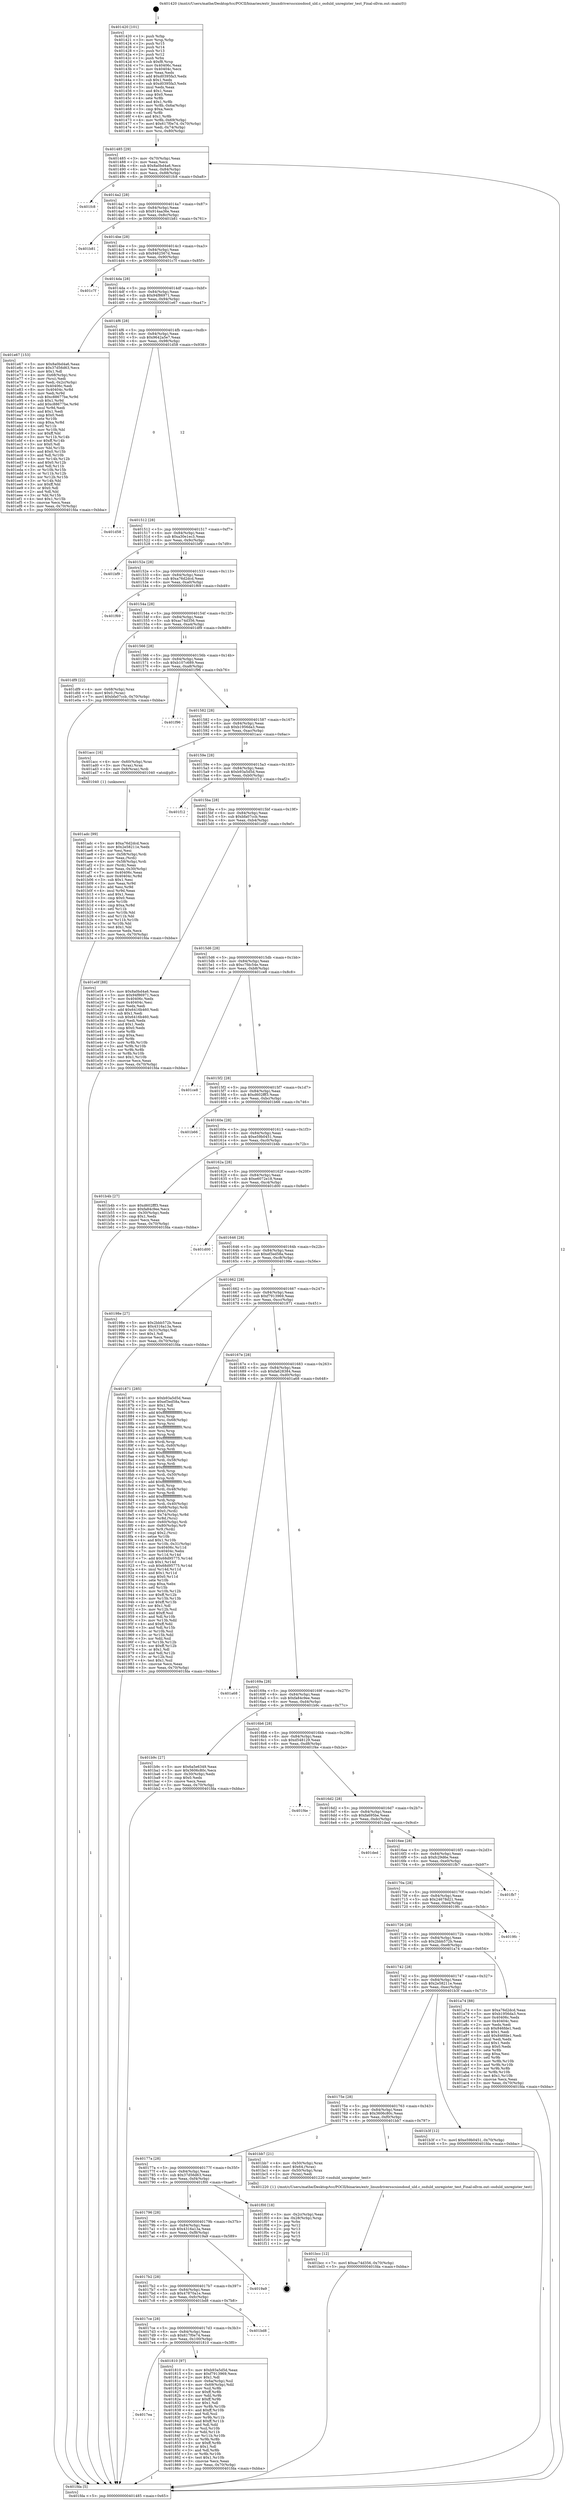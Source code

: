 digraph "0x401420" {
  label = "0x401420 (/mnt/c/Users/mathe/Desktop/tcc/POCII/binaries/extr_linuxdriversscsiosdosd_uld.c_osduld_unregister_test_Final-ollvm.out::main(0))"
  labelloc = "t"
  node[shape=record]

  Entry [label="",width=0.3,height=0.3,shape=circle,fillcolor=black,style=filled]
  "0x401485" [label="{
     0x401485 [29]\l
     | [instrs]\l
     &nbsp;&nbsp;0x401485 \<+3\>: mov -0x70(%rbp),%eax\l
     &nbsp;&nbsp;0x401488 \<+2\>: mov %eax,%ecx\l
     &nbsp;&nbsp;0x40148a \<+6\>: sub $0x8a0bd4a6,%ecx\l
     &nbsp;&nbsp;0x401490 \<+6\>: mov %eax,-0x84(%rbp)\l
     &nbsp;&nbsp;0x401496 \<+6\>: mov %ecx,-0x88(%rbp)\l
     &nbsp;&nbsp;0x40149c \<+6\>: je 0000000000401fc8 \<main+0xba8\>\l
  }"]
  "0x401fc8" [label="{
     0x401fc8\l
  }", style=dashed]
  "0x4014a2" [label="{
     0x4014a2 [28]\l
     | [instrs]\l
     &nbsp;&nbsp;0x4014a2 \<+5\>: jmp 00000000004014a7 \<main+0x87\>\l
     &nbsp;&nbsp;0x4014a7 \<+6\>: mov -0x84(%rbp),%eax\l
     &nbsp;&nbsp;0x4014ad \<+5\>: sub $0x914aa36e,%eax\l
     &nbsp;&nbsp;0x4014b2 \<+6\>: mov %eax,-0x8c(%rbp)\l
     &nbsp;&nbsp;0x4014b8 \<+6\>: je 0000000000401b81 \<main+0x761\>\l
  }"]
  Exit [label="",width=0.3,height=0.3,shape=circle,fillcolor=black,style=filled,peripheries=2]
  "0x401b81" [label="{
     0x401b81\l
  }", style=dashed]
  "0x4014be" [label="{
     0x4014be [28]\l
     | [instrs]\l
     &nbsp;&nbsp;0x4014be \<+5\>: jmp 00000000004014c3 \<main+0xa3\>\l
     &nbsp;&nbsp;0x4014c3 \<+6\>: mov -0x84(%rbp),%eax\l
     &nbsp;&nbsp;0x4014c9 \<+5\>: sub $0x9462567d,%eax\l
     &nbsp;&nbsp;0x4014ce \<+6\>: mov %eax,-0x90(%rbp)\l
     &nbsp;&nbsp;0x4014d4 \<+6\>: je 0000000000401c7f \<main+0x85f\>\l
  }"]
  "0x401bcc" [label="{
     0x401bcc [12]\l
     | [instrs]\l
     &nbsp;&nbsp;0x401bcc \<+7\>: movl $0xac74d356,-0x70(%rbp)\l
     &nbsp;&nbsp;0x401bd3 \<+5\>: jmp 0000000000401fda \<main+0xbba\>\l
  }"]
  "0x401c7f" [label="{
     0x401c7f\l
  }", style=dashed]
  "0x4014da" [label="{
     0x4014da [28]\l
     | [instrs]\l
     &nbsp;&nbsp;0x4014da \<+5\>: jmp 00000000004014df \<main+0xbf\>\l
     &nbsp;&nbsp;0x4014df \<+6\>: mov -0x84(%rbp),%eax\l
     &nbsp;&nbsp;0x4014e5 \<+5\>: sub $0x94f86971,%eax\l
     &nbsp;&nbsp;0x4014ea \<+6\>: mov %eax,-0x94(%rbp)\l
     &nbsp;&nbsp;0x4014f0 \<+6\>: je 0000000000401e67 \<main+0xa47\>\l
  }"]
  "0x401adc" [label="{
     0x401adc [99]\l
     | [instrs]\l
     &nbsp;&nbsp;0x401adc \<+5\>: mov $0xa76d2dcd,%ecx\l
     &nbsp;&nbsp;0x401ae1 \<+5\>: mov $0x2e58211e,%edx\l
     &nbsp;&nbsp;0x401ae6 \<+2\>: xor %esi,%esi\l
     &nbsp;&nbsp;0x401ae8 \<+4\>: mov -0x58(%rbp),%rdi\l
     &nbsp;&nbsp;0x401aec \<+2\>: mov %eax,(%rdi)\l
     &nbsp;&nbsp;0x401aee \<+4\>: mov -0x58(%rbp),%rdi\l
     &nbsp;&nbsp;0x401af2 \<+2\>: mov (%rdi),%eax\l
     &nbsp;&nbsp;0x401af4 \<+3\>: mov %eax,-0x30(%rbp)\l
     &nbsp;&nbsp;0x401af7 \<+7\>: mov 0x40406c,%eax\l
     &nbsp;&nbsp;0x401afe \<+8\>: mov 0x40404c,%r8d\l
     &nbsp;&nbsp;0x401b06 \<+3\>: sub $0x1,%esi\l
     &nbsp;&nbsp;0x401b09 \<+3\>: mov %eax,%r9d\l
     &nbsp;&nbsp;0x401b0c \<+3\>: add %esi,%r9d\l
     &nbsp;&nbsp;0x401b0f \<+4\>: imul %r9d,%eax\l
     &nbsp;&nbsp;0x401b13 \<+3\>: and $0x1,%eax\l
     &nbsp;&nbsp;0x401b16 \<+3\>: cmp $0x0,%eax\l
     &nbsp;&nbsp;0x401b19 \<+4\>: sete %r10b\l
     &nbsp;&nbsp;0x401b1d \<+4\>: cmp $0xa,%r8d\l
     &nbsp;&nbsp;0x401b21 \<+4\>: setl %r11b\l
     &nbsp;&nbsp;0x401b25 \<+3\>: mov %r10b,%bl\l
     &nbsp;&nbsp;0x401b28 \<+3\>: and %r11b,%bl\l
     &nbsp;&nbsp;0x401b2b \<+3\>: xor %r11b,%r10b\l
     &nbsp;&nbsp;0x401b2e \<+3\>: or %r10b,%bl\l
     &nbsp;&nbsp;0x401b31 \<+3\>: test $0x1,%bl\l
     &nbsp;&nbsp;0x401b34 \<+3\>: cmovne %edx,%ecx\l
     &nbsp;&nbsp;0x401b37 \<+3\>: mov %ecx,-0x70(%rbp)\l
     &nbsp;&nbsp;0x401b3a \<+5\>: jmp 0000000000401fda \<main+0xbba\>\l
  }"]
  "0x401e67" [label="{
     0x401e67 [153]\l
     | [instrs]\l
     &nbsp;&nbsp;0x401e67 \<+5\>: mov $0x8a0bd4a6,%eax\l
     &nbsp;&nbsp;0x401e6c \<+5\>: mov $0x37d56d63,%ecx\l
     &nbsp;&nbsp;0x401e71 \<+2\>: mov $0x1,%dl\l
     &nbsp;&nbsp;0x401e73 \<+4\>: mov -0x68(%rbp),%rsi\l
     &nbsp;&nbsp;0x401e77 \<+2\>: mov (%rsi),%edi\l
     &nbsp;&nbsp;0x401e79 \<+3\>: mov %edi,-0x2c(%rbp)\l
     &nbsp;&nbsp;0x401e7c \<+7\>: mov 0x40406c,%edi\l
     &nbsp;&nbsp;0x401e83 \<+8\>: mov 0x40404c,%r8d\l
     &nbsp;&nbsp;0x401e8b \<+3\>: mov %edi,%r9d\l
     &nbsp;&nbsp;0x401e8e \<+7\>: sub $0xc88677be,%r9d\l
     &nbsp;&nbsp;0x401e95 \<+4\>: sub $0x1,%r9d\l
     &nbsp;&nbsp;0x401e99 \<+7\>: add $0xc88677be,%r9d\l
     &nbsp;&nbsp;0x401ea0 \<+4\>: imul %r9d,%edi\l
     &nbsp;&nbsp;0x401ea4 \<+3\>: and $0x1,%edi\l
     &nbsp;&nbsp;0x401ea7 \<+3\>: cmp $0x0,%edi\l
     &nbsp;&nbsp;0x401eaa \<+4\>: sete %r10b\l
     &nbsp;&nbsp;0x401eae \<+4\>: cmp $0xa,%r8d\l
     &nbsp;&nbsp;0x401eb2 \<+4\>: setl %r11b\l
     &nbsp;&nbsp;0x401eb6 \<+3\>: mov %r10b,%bl\l
     &nbsp;&nbsp;0x401eb9 \<+3\>: xor $0xff,%bl\l
     &nbsp;&nbsp;0x401ebc \<+3\>: mov %r11b,%r14b\l
     &nbsp;&nbsp;0x401ebf \<+4\>: xor $0xff,%r14b\l
     &nbsp;&nbsp;0x401ec3 \<+3\>: xor $0x0,%dl\l
     &nbsp;&nbsp;0x401ec6 \<+3\>: mov %bl,%r15b\l
     &nbsp;&nbsp;0x401ec9 \<+4\>: and $0x0,%r15b\l
     &nbsp;&nbsp;0x401ecd \<+3\>: and %dl,%r10b\l
     &nbsp;&nbsp;0x401ed0 \<+3\>: mov %r14b,%r12b\l
     &nbsp;&nbsp;0x401ed3 \<+4\>: and $0x0,%r12b\l
     &nbsp;&nbsp;0x401ed7 \<+3\>: and %dl,%r11b\l
     &nbsp;&nbsp;0x401eda \<+3\>: or %r10b,%r15b\l
     &nbsp;&nbsp;0x401edd \<+3\>: or %r11b,%r12b\l
     &nbsp;&nbsp;0x401ee0 \<+3\>: xor %r12b,%r15b\l
     &nbsp;&nbsp;0x401ee3 \<+3\>: or %r14b,%bl\l
     &nbsp;&nbsp;0x401ee6 \<+3\>: xor $0xff,%bl\l
     &nbsp;&nbsp;0x401ee9 \<+3\>: or $0x0,%dl\l
     &nbsp;&nbsp;0x401eec \<+2\>: and %dl,%bl\l
     &nbsp;&nbsp;0x401eee \<+3\>: or %bl,%r15b\l
     &nbsp;&nbsp;0x401ef1 \<+4\>: test $0x1,%r15b\l
     &nbsp;&nbsp;0x401ef5 \<+3\>: cmovne %ecx,%eax\l
     &nbsp;&nbsp;0x401ef8 \<+3\>: mov %eax,-0x70(%rbp)\l
     &nbsp;&nbsp;0x401efb \<+5\>: jmp 0000000000401fda \<main+0xbba\>\l
  }"]
  "0x4014f6" [label="{
     0x4014f6 [28]\l
     | [instrs]\l
     &nbsp;&nbsp;0x4014f6 \<+5\>: jmp 00000000004014fb \<main+0xdb\>\l
     &nbsp;&nbsp;0x4014fb \<+6\>: mov -0x84(%rbp),%eax\l
     &nbsp;&nbsp;0x401501 \<+5\>: sub $0x9642a5e7,%eax\l
     &nbsp;&nbsp;0x401506 \<+6\>: mov %eax,-0x98(%rbp)\l
     &nbsp;&nbsp;0x40150c \<+6\>: je 0000000000401d58 \<main+0x938\>\l
  }"]
  "0x401420" [label="{
     0x401420 [101]\l
     | [instrs]\l
     &nbsp;&nbsp;0x401420 \<+1\>: push %rbp\l
     &nbsp;&nbsp;0x401421 \<+3\>: mov %rsp,%rbp\l
     &nbsp;&nbsp;0x401424 \<+2\>: push %r15\l
     &nbsp;&nbsp;0x401426 \<+2\>: push %r14\l
     &nbsp;&nbsp;0x401428 \<+2\>: push %r13\l
     &nbsp;&nbsp;0x40142a \<+2\>: push %r12\l
     &nbsp;&nbsp;0x40142c \<+1\>: push %rbx\l
     &nbsp;&nbsp;0x40142d \<+7\>: sub $0xf8,%rsp\l
     &nbsp;&nbsp;0x401434 \<+7\>: mov 0x40406c,%eax\l
     &nbsp;&nbsp;0x40143b \<+7\>: mov 0x40404c,%ecx\l
     &nbsp;&nbsp;0x401442 \<+2\>: mov %eax,%edx\l
     &nbsp;&nbsp;0x401444 \<+6\>: add $0xd0395fa3,%edx\l
     &nbsp;&nbsp;0x40144a \<+3\>: sub $0x1,%edx\l
     &nbsp;&nbsp;0x40144d \<+6\>: sub $0xd0395fa3,%edx\l
     &nbsp;&nbsp;0x401453 \<+3\>: imul %edx,%eax\l
     &nbsp;&nbsp;0x401456 \<+3\>: and $0x1,%eax\l
     &nbsp;&nbsp;0x401459 \<+3\>: cmp $0x0,%eax\l
     &nbsp;&nbsp;0x40145c \<+4\>: sete %r8b\l
     &nbsp;&nbsp;0x401460 \<+4\>: and $0x1,%r8b\l
     &nbsp;&nbsp;0x401464 \<+4\>: mov %r8b,-0x6a(%rbp)\l
     &nbsp;&nbsp;0x401468 \<+3\>: cmp $0xa,%ecx\l
     &nbsp;&nbsp;0x40146b \<+4\>: setl %r8b\l
     &nbsp;&nbsp;0x40146f \<+4\>: and $0x1,%r8b\l
     &nbsp;&nbsp;0x401473 \<+4\>: mov %r8b,-0x69(%rbp)\l
     &nbsp;&nbsp;0x401477 \<+7\>: movl $0x617f0e74,-0x70(%rbp)\l
     &nbsp;&nbsp;0x40147e \<+3\>: mov %edi,-0x74(%rbp)\l
     &nbsp;&nbsp;0x401481 \<+4\>: mov %rsi,-0x80(%rbp)\l
  }"]
  "0x401d58" [label="{
     0x401d58\l
  }", style=dashed]
  "0x401512" [label="{
     0x401512 [28]\l
     | [instrs]\l
     &nbsp;&nbsp;0x401512 \<+5\>: jmp 0000000000401517 \<main+0xf7\>\l
     &nbsp;&nbsp;0x401517 \<+6\>: mov -0x84(%rbp),%eax\l
     &nbsp;&nbsp;0x40151d \<+5\>: sub $0xa30e1ec3,%eax\l
     &nbsp;&nbsp;0x401522 \<+6\>: mov %eax,-0x9c(%rbp)\l
     &nbsp;&nbsp;0x401528 \<+6\>: je 0000000000401bf9 \<main+0x7d9\>\l
  }"]
  "0x401fda" [label="{
     0x401fda [5]\l
     | [instrs]\l
     &nbsp;&nbsp;0x401fda \<+5\>: jmp 0000000000401485 \<main+0x65\>\l
  }"]
  "0x401bf9" [label="{
     0x401bf9\l
  }", style=dashed]
  "0x40152e" [label="{
     0x40152e [28]\l
     | [instrs]\l
     &nbsp;&nbsp;0x40152e \<+5\>: jmp 0000000000401533 \<main+0x113\>\l
     &nbsp;&nbsp;0x401533 \<+6\>: mov -0x84(%rbp),%eax\l
     &nbsp;&nbsp;0x401539 \<+5\>: sub $0xa76d2dcd,%eax\l
     &nbsp;&nbsp;0x40153e \<+6\>: mov %eax,-0xa0(%rbp)\l
     &nbsp;&nbsp;0x401544 \<+6\>: je 0000000000401f69 \<main+0xb49\>\l
  }"]
  "0x4017ea" [label="{
     0x4017ea\l
  }", style=dashed]
  "0x401f69" [label="{
     0x401f69\l
  }", style=dashed]
  "0x40154a" [label="{
     0x40154a [28]\l
     | [instrs]\l
     &nbsp;&nbsp;0x40154a \<+5\>: jmp 000000000040154f \<main+0x12f\>\l
     &nbsp;&nbsp;0x40154f \<+6\>: mov -0x84(%rbp),%eax\l
     &nbsp;&nbsp;0x401555 \<+5\>: sub $0xac74d356,%eax\l
     &nbsp;&nbsp;0x40155a \<+6\>: mov %eax,-0xa4(%rbp)\l
     &nbsp;&nbsp;0x401560 \<+6\>: je 0000000000401df9 \<main+0x9d9\>\l
  }"]
  "0x401810" [label="{
     0x401810 [97]\l
     | [instrs]\l
     &nbsp;&nbsp;0x401810 \<+5\>: mov $0xb93a5d5d,%eax\l
     &nbsp;&nbsp;0x401815 \<+5\>: mov $0xf7913969,%ecx\l
     &nbsp;&nbsp;0x40181a \<+2\>: mov $0x1,%dl\l
     &nbsp;&nbsp;0x40181c \<+4\>: mov -0x6a(%rbp),%sil\l
     &nbsp;&nbsp;0x401820 \<+4\>: mov -0x69(%rbp),%dil\l
     &nbsp;&nbsp;0x401824 \<+3\>: mov %sil,%r8b\l
     &nbsp;&nbsp;0x401827 \<+4\>: xor $0xff,%r8b\l
     &nbsp;&nbsp;0x40182b \<+3\>: mov %dil,%r9b\l
     &nbsp;&nbsp;0x40182e \<+4\>: xor $0xff,%r9b\l
     &nbsp;&nbsp;0x401832 \<+3\>: xor $0x1,%dl\l
     &nbsp;&nbsp;0x401835 \<+3\>: mov %r8b,%r10b\l
     &nbsp;&nbsp;0x401838 \<+4\>: and $0xff,%r10b\l
     &nbsp;&nbsp;0x40183c \<+3\>: and %dl,%sil\l
     &nbsp;&nbsp;0x40183f \<+3\>: mov %r9b,%r11b\l
     &nbsp;&nbsp;0x401842 \<+4\>: and $0xff,%r11b\l
     &nbsp;&nbsp;0x401846 \<+3\>: and %dl,%dil\l
     &nbsp;&nbsp;0x401849 \<+3\>: or %sil,%r10b\l
     &nbsp;&nbsp;0x40184c \<+3\>: or %dil,%r11b\l
     &nbsp;&nbsp;0x40184f \<+3\>: xor %r11b,%r10b\l
     &nbsp;&nbsp;0x401852 \<+3\>: or %r9b,%r8b\l
     &nbsp;&nbsp;0x401855 \<+4\>: xor $0xff,%r8b\l
     &nbsp;&nbsp;0x401859 \<+3\>: or $0x1,%dl\l
     &nbsp;&nbsp;0x40185c \<+3\>: and %dl,%r8b\l
     &nbsp;&nbsp;0x40185f \<+3\>: or %r8b,%r10b\l
     &nbsp;&nbsp;0x401862 \<+4\>: test $0x1,%r10b\l
     &nbsp;&nbsp;0x401866 \<+3\>: cmovne %ecx,%eax\l
     &nbsp;&nbsp;0x401869 \<+3\>: mov %eax,-0x70(%rbp)\l
     &nbsp;&nbsp;0x40186c \<+5\>: jmp 0000000000401fda \<main+0xbba\>\l
  }"]
  "0x401df9" [label="{
     0x401df9 [22]\l
     | [instrs]\l
     &nbsp;&nbsp;0x401df9 \<+4\>: mov -0x68(%rbp),%rax\l
     &nbsp;&nbsp;0x401dfd \<+6\>: movl $0x0,(%rax)\l
     &nbsp;&nbsp;0x401e03 \<+7\>: movl $0xbfa07ccb,-0x70(%rbp)\l
     &nbsp;&nbsp;0x401e0a \<+5\>: jmp 0000000000401fda \<main+0xbba\>\l
  }"]
  "0x401566" [label="{
     0x401566 [28]\l
     | [instrs]\l
     &nbsp;&nbsp;0x401566 \<+5\>: jmp 000000000040156b \<main+0x14b\>\l
     &nbsp;&nbsp;0x40156b \<+6\>: mov -0x84(%rbp),%eax\l
     &nbsp;&nbsp;0x401571 \<+5\>: sub $0xb107c689,%eax\l
     &nbsp;&nbsp;0x401576 \<+6\>: mov %eax,-0xa8(%rbp)\l
     &nbsp;&nbsp;0x40157c \<+6\>: je 0000000000401f96 \<main+0xb76\>\l
  }"]
  "0x4017ce" [label="{
     0x4017ce [28]\l
     | [instrs]\l
     &nbsp;&nbsp;0x4017ce \<+5\>: jmp 00000000004017d3 \<main+0x3b3\>\l
     &nbsp;&nbsp;0x4017d3 \<+6\>: mov -0x84(%rbp),%eax\l
     &nbsp;&nbsp;0x4017d9 \<+5\>: sub $0x617f0e74,%eax\l
     &nbsp;&nbsp;0x4017de \<+6\>: mov %eax,-0x100(%rbp)\l
     &nbsp;&nbsp;0x4017e4 \<+6\>: je 0000000000401810 \<main+0x3f0\>\l
  }"]
  "0x401f96" [label="{
     0x401f96\l
  }", style=dashed]
  "0x401582" [label="{
     0x401582 [28]\l
     | [instrs]\l
     &nbsp;&nbsp;0x401582 \<+5\>: jmp 0000000000401587 \<main+0x167\>\l
     &nbsp;&nbsp;0x401587 \<+6\>: mov -0x84(%rbp),%eax\l
     &nbsp;&nbsp;0x40158d \<+5\>: sub $0xb1956da3,%eax\l
     &nbsp;&nbsp;0x401592 \<+6\>: mov %eax,-0xac(%rbp)\l
     &nbsp;&nbsp;0x401598 \<+6\>: je 0000000000401acc \<main+0x6ac\>\l
  }"]
  "0x401bd8" [label="{
     0x401bd8\l
  }", style=dashed]
  "0x401acc" [label="{
     0x401acc [16]\l
     | [instrs]\l
     &nbsp;&nbsp;0x401acc \<+4\>: mov -0x60(%rbp),%rax\l
     &nbsp;&nbsp;0x401ad0 \<+3\>: mov (%rax),%rax\l
     &nbsp;&nbsp;0x401ad3 \<+4\>: mov 0x8(%rax),%rdi\l
     &nbsp;&nbsp;0x401ad7 \<+5\>: call 0000000000401040 \<atoi@plt\>\l
     | [calls]\l
     &nbsp;&nbsp;0x401040 \{1\} (unknown)\l
  }"]
  "0x40159e" [label="{
     0x40159e [28]\l
     | [instrs]\l
     &nbsp;&nbsp;0x40159e \<+5\>: jmp 00000000004015a3 \<main+0x183\>\l
     &nbsp;&nbsp;0x4015a3 \<+6\>: mov -0x84(%rbp),%eax\l
     &nbsp;&nbsp;0x4015a9 \<+5\>: sub $0xb93a5d5d,%eax\l
     &nbsp;&nbsp;0x4015ae \<+6\>: mov %eax,-0xb0(%rbp)\l
     &nbsp;&nbsp;0x4015b4 \<+6\>: je 0000000000401f12 \<main+0xaf2\>\l
  }"]
  "0x4017b2" [label="{
     0x4017b2 [28]\l
     | [instrs]\l
     &nbsp;&nbsp;0x4017b2 \<+5\>: jmp 00000000004017b7 \<main+0x397\>\l
     &nbsp;&nbsp;0x4017b7 \<+6\>: mov -0x84(%rbp),%eax\l
     &nbsp;&nbsp;0x4017bd \<+5\>: sub $0x47870a1e,%eax\l
     &nbsp;&nbsp;0x4017c2 \<+6\>: mov %eax,-0xfc(%rbp)\l
     &nbsp;&nbsp;0x4017c8 \<+6\>: je 0000000000401bd8 \<main+0x7b8\>\l
  }"]
  "0x401f12" [label="{
     0x401f12\l
  }", style=dashed]
  "0x4015ba" [label="{
     0x4015ba [28]\l
     | [instrs]\l
     &nbsp;&nbsp;0x4015ba \<+5\>: jmp 00000000004015bf \<main+0x19f\>\l
     &nbsp;&nbsp;0x4015bf \<+6\>: mov -0x84(%rbp),%eax\l
     &nbsp;&nbsp;0x4015c5 \<+5\>: sub $0xbfa07ccb,%eax\l
     &nbsp;&nbsp;0x4015ca \<+6\>: mov %eax,-0xb4(%rbp)\l
     &nbsp;&nbsp;0x4015d0 \<+6\>: je 0000000000401e0f \<main+0x9ef\>\l
  }"]
  "0x4019a9" [label="{
     0x4019a9\l
  }", style=dashed]
  "0x401e0f" [label="{
     0x401e0f [88]\l
     | [instrs]\l
     &nbsp;&nbsp;0x401e0f \<+5\>: mov $0x8a0bd4a6,%eax\l
     &nbsp;&nbsp;0x401e14 \<+5\>: mov $0x94f86971,%ecx\l
     &nbsp;&nbsp;0x401e19 \<+7\>: mov 0x40406c,%edx\l
     &nbsp;&nbsp;0x401e20 \<+7\>: mov 0x40404c,%esi\l
     &nbsp;&nbsp;0x401e27 \<+2\>: mov %edx,%edi\l
     &nbsp;&nbsp;0x401e29 \<+6\>: add $0x6416b460,%edi\l
     &nbsp;&nbsp;0x401e2f \<+3\>: sub $0x1,%edi\l
     &nbsp;&nbsp;0x401e32 \<+6\>: sub $0x6416b460,%edi\l
     &nbsp;&nbsp;0x401e38 \<+3\>: imul %edi,%edx\l
     &nbsp;&nbsp;0x401e3b \<+3\>: and $0x1,%edx\l
     &nbsp;&nbsp;0x401e3e \<+3\>: cmp $0x0,%edx\l
     &nbsp;&nbsp;0x401e41 \<+4\>: sete %r8b\l
     &nbsp;&nbsp;0x401e45 \<+3\>: cmp $0xa,%esi\l
     &nbsp;&nbsp;0x401e48 \<+4\>: setl %r9b\l
     &nbsp;&nbsp;0x401e4c \<+3\>: mov %r8b,%r10b\l
     &nbsp;&nbsp;0x401e4f \<+3\>: and %r9b,%r10b\l
     &nbsp;&nbsp;0x401e52 \<+3\>: xor %r9b,%r8b\l
     &nbsp;&nbsp;0x401e55 \<+3\>: or %r8b,%r10b\l
     &nbsp;&nbsp;0x401e58 \<+4\>: test $0x1,%r10b\l
     &nbsp;&nbsp;0x401e5c \<+3\>: cmovne %ecx,%eax\l
     &nbsp;&nbsp;0x401e5f \<+3\>: mov %eax,-0x70(%rbp)\l
     &nbsp;&nbsp;0x401e62 \<+5\>: jmp 0000000000401fda \<main+0xbba\>\l
  }"]
  "0x4015d6" [label="{
     0x4015d6 [28]\l
     | [instrs]\l
     &nbsp;&nbsp;0x4015d6 \<+5\>: jmp 00000000004015db \<main+0x1bb\>\l
     &nbsp;&nbsp;0x4015db \<+6\>: mov -0x84(%rbp),%eax\l
     &nbsp;&nbsp;0x4015e1 \<+5\>: sub $0xc7fdc54e,%eax\l
     &nbsp;&nbsp;0x4015e6 \<+6\>: mov %eax,-0xb8(%rbp)\l
     &nbsp;&nbsp;0x4015ec \<+6\>: je 0000000000401ce8 \<main+0x8c8\>\l
  }"]
  "0x401796" [label="{
     0x401796 [28]\l
     | [instrs]\l
     &nbsp;&nbsp;0x401796 \<+5\>: jmp 000000000040179b \<main+0x37b\>\l
     &nbsp;&nbsp;0x40179b \<+6\>: mov -0x84(%rbp),%eax\l
     &nbsp;&nbsp;0x4017a1 \<+5\>: sub $0x4316a13a,%eax\l
     &nbsp;&nbsp;0x4017a6 \<+6\>: mov %eax,-0xf8(%rbp)\l
     &nbsp;&nbsp;0x4017ac \<+6\>: je 00000000004019a9 \<main+0x589\>\l
  }"]
  "0x401ce8" [label="{
     0x401ce8\l
  }", style=dashed]
  "0x4015f2" [label="{
     0x4015f2 [28]\l
     | [instrs]\l
     &nbsp;&nbsp;0x4015f2 \<+5\>: jmp 00000000004015f7 \<main+0x1d7\>\l
     &nbsp;&nbsp;0x4015f7 \<+6\>: mov -0x84(%rbp),%eax\l
     &nbsp;&nbsp;0x4015fd \<+5\>: sub $0xd602fff3,%eax\l
     &nbsp;&nbsp;0x401602 \<+6\>: mov %eax,-0xbc(%rbp)\l
     &nbsp;&nbsp;0x401608 \<+6\>: je 0000000000401b66 \<main+0x746\>\l
  }"]
  "0x401f00" [label="{
     0x401f00 [18]\l
     | [instrs]\l
     &nbsp;&nbsp;0x401f00 \<+3\>: mov -0x2c(%rbp),%eax\l
     &nbsp;&nbsp;0x401f03 \<+4\>: lea -0x28(%rbp),%rsp\l
     &nbsp;&nbsp;0x401f07 \<+1\>: pop %rbx\l
     &nbsp;&nbsp;0x401f08 \<+2\>: pop %r12\l
     &nbsp;&nbsp;0x401f0a \<+2\>: pop %r13\l
     &nbsp;&nbsp;0x401f0c \<+2\>: pop %r14\l
     &nbsp;&nbsp;0x401f0e \<+2\>: pop %r15\l
     &nbsp;&nbsp;0x401f10 \<+1\>: pop %rbp\l
     &nbsp;&nbsp;0x401f11 \<+1\>: ret\l
  }"]
  "0x401b66" [label="{
     0x401b66\l
  }", style=dashed]
  "0x40160e" [label="{
     0x40160e [28]\l
     | [instrs]\l
     &nbsp;&nbsp;0x40160e \<+5\>: jmp 0000000000401613 \<main+0x1f3\>\l
     &nbsp;&nbsp;0x401613 \<+6\>: mov -0x84(%rbp),%eax\l
     &nbsp;&nbsp;0x401619 \<+5\>: sub $0xe59b0451,%eax\l
     &nbsp;&nbsp;0x40161e \<+6\>: mov %eax,-0xc0(%rbp)\l
     &nbsp;&nbsp;0x401624 \<+6\>: je 0000000000401b4b \<main+0x72b\>\l
  }"]
  "0x40177a" [label="{
     0x40177a [28]\l
     | [instrs]\l
     &nbsp;&nbsp;0x40177a \<+5\>: jmp 000000000040177f \<main+0x35f\>\l
     &nbsp;&nbsp;0x40177f \<+6\>: mov -0x84(%rbp),%eax\l
     &nbsp;&nbsp;0x401785 \<+5\>: sub $0x37d56d63,%eax\l
     &nbsp;&nbsp;0x40178a \<+6\>: mov %eax,-0xf4(%rbp)\l
     &nbsp;&nbsp;0x401790 \<+6\>: je 0000000000401f00 \<main+0xae0\>\l
  }"]
  "0x401b4b" [label="{
     0x401b4b [27]\l
     | [instrs]\l
     &nbsp;&nbsp;0x401b4b \<+5\>: mov $0xd602fff3,%eax\l
     &nbsp;&nbsp;0x401b50 \<+5\>: mov $0xfa84c9ee,%ecx\l
     &nbsp;&nbsp;0x401b55 \<+3\>: mov -0x30(%rbp),%edx\l
     &nbsp;&nbsp;0x401b58 \<+3\>: cmp $0x1,%edx\l
     &nbsp;&nbsp;0x401b5b \<+3\>: cmovl %ecx,%eax\l
     &nbsp;&nbsp;0x401b5e \<+3\>: mov %eax,-0x70(%rbp)\l
     &nbsp;&nbsp;0x401b61 \<+5\>: jmp 0000000000401fda \<main+0xbba\>\l
  }"]
  "0x40162a" [label="{
     0x40162a [28]\l
     | [instrs]\l
     &nbsp;&nbsp;0x40162a \<+5\>: jmp 000000000040162f \<main+0x20f\>\l
     &nbsp;&nbsp;0x40162f \<+6\>: mov -0x84(%rbp),%eax\l
     &nbsp;&nbsp;0x401635 \<+5\>: sub $0xe6072e18,%eax\l
     &nbsp;&nbsp;0x40163a \<+6\>: mov %eax,-0xc4(%rbp)\l
     &nbsp;&nbsp;0x401640 \<+6\>: je 0000000000401d00 \<main+0x8e0\>\l
  }"]
  "0x401bb7" [label="{
     0x401bb7 [21]\l
     | [instrs]\l
     &nbsp;&nbsp;0x401bb7 \<+4\>: mov -0x50(%rbp),%rax\l
     &nbsp;&nbsp;0x401bbb \<+6\>: movl $0x64,(%rax)\l
     &nbsp;&nbsp;0x401bc1 \<+4\>: mov -0x50(%rbp),%rax\l
     &nbsp;&nbsp;0x401bc5 \<+2\>: mov (%rax),%edi\l
     &nbsp;&nbsp;0x401bc7 \<+5\>: call 0000000000401220 \<osduld_unregister_test\>\l
     | [calls]\l
     &nbsp;&nbsp;0x401220 \{1\} (/mnt/c/Users/mathe/Desktop/tcc/POCII/binaries/extr_linuxdriversscsiosdosd_uld.c_osduld_unregister_test_Final-ollvm.out::osduld_unregister_test)\l
  }"]
  "0x401d00" [label="{
     0x401d00\l
  }", style=dashed]
  "0x401646" [label="{
     0x401646 [28]\l
     | [instrs]\l
     &nbsp;&nbsp;0x401646 \<+5\>: jmp 000000000040164b \<main+0x22b\>\l
     &nbsp;&nbsp;0x40164b \<+6\>: mov -0x84(%rbp),%eax\l
     &nbsp;&nbsp;0x401651 \<+5\>: sub $0xef3ed58a,%eax\l
     &nbsp;&nbsp;0x401656 \<+6\>: mov %eax,-0xc8(%rbp)\l
     &nbsp;&nbsp;0x40165c \<+6\>: je 000000000040198e \<main+0x56e\>\l
  }"]
  "0x40175e" [label="{
     0x40175e [28]\l
     | [instrs]\l
     &nbsp;&nbsp;0x40175e \<+5\>: jmp 0000000000401763 \<main+0x343\>\l
     &nbsp;&nbsp;0x401763 \<+6\>: mov -0x84(%rbp),%eax\l
     &nbsp;&nbsp;0x401769 \<+5\>: sub $0x3606c80c,%eax\l
     &nbsp;&nbsp;0x40176e \<+6\>: mov %eax,-0xf0(%rbp)\l
     &nbsp;&nbsp;0x401774 \<+6\>: je 0000000000401bb7 \<main+0x797\>\l
  }"]
  "0x40198e" [label="{
     0x40198e [27]\l
     | [instrs]\l
     &nbsp;&nbsp;0x40198e \<+5\>: mov $0x2bbb572b,%eax\l
     &nbsp;&nbsp;0x401993 \<+5\>: mov $0x4316a13a,%ecx\l
     &nbsp;&nbsp;0x401998 \<+3\>: mov -0x31(%rbp),%dl\l
     &nbsp;&nbsp;0x40199b \<+3\>: test $0x1,%dl\l
     &nbsp;&nbsp;0x40199e \<+3\>: cmovne %ecx,%eax\l
     &nbsp;&nbsp;0x4019a1 \<+3\>: mov %eax,-0x70(%rbp)\l
     &nbsp;&nbsp;0x4019a4 \<+5\>: jmp 0000000000401fda \<main+0xbba\>\l
  }"]
  "0x401662" [label="{
     0x401662 [28]\l
     | [instrs]\l
     &nbsp;&nbsp;0x401662 \<+5\>: jmp 0000000000401667 \<main+0x247\>\l
     &nbsp;&nbsp;0x401667 \<+6\>: mov -0x84(%rbp),%eax\l
     &nbsp;&nbsp;0x40166d \<+5\>: sub $0xf7913969,%eax\l
     &nbsp;&nbsp;0x401672 \<+6\>: mov %eax,-0xcc(%rbp)\l
     &nbsp;&nbsp;0x401678 \<+6\>: je 0000000000401871 \<main+0x451\>\l
  }"]
  "0x401b3f" [label="{
     0x401b3f [12]\l
     | [instrs]\l
     &nbsp;&nbsp;0x401b3f \<+7\>: movl $0xe59b0451,-0x70(%rbp)\l
     &nbsp;&nbsp;0x401b46 \<+5\>: jmp 0000000000401fda \<main+0xbba\>\l
  }"]
  "0x401871" [label="{
     0x401871 [285]\l
     | [instrs]\l
     &nbsp;&nbsp;0x401871 \<+5\>: mov $0xb93a5d5d,%eax\l
     &nbsp;&nbsp;0x401876 \<+5\>: mov $0xef3ed58a,%ecx\l
     &nbsp;&nbsp;0x40187b \<+2\>: mov $0x1,%dl\l
     &nbsp;&nbsp;0x40187d \<+3\>: mov %rsp,%rsi\l
     &nbsp;&nbsp;0x401880 \<+4\>: add $0xfffffffffffffff0,%rsi\l
     &nbsp;&nbsp;0x401884 \<+3\>: mov %rsi,%rsp\l
     &nbsp;&nbsp;0x401887 \<+4\>: mov %rsi,-0x68(%rbp)\l
     &nbsp;&nbsp;0x40188b \<+3\>: mov %rsp,%rsi\l
     &nbsp;&nbsp;0x40188e \<+4\>: add $0xfffffffffffffff0,%rsi\l
     &nbsp;&nbsp;0x401892 \<+3\>: mov %rsi,%rsp\l
     &nbsp;&nbsp;0x401895 \<+3\>: mov %rsp,%rdi\l
     &nbsp;&nbsp;0x401898 \<+4\>: add $0xfffffffffffffff0,%rdi\l
     &nbsp;&nbsp;0x40189c \<+3\>: mov %rdi,%rsp\l
     &nbsp;&nbsp;0x40189f \<+4\>: mov %rdi,-0x60(%rbp)\l
     &nbsp;&nbsp;0x4018a3 \<+3\>: mov %rsp,%rdi\l
     &nbsp;&nbsp;0x4018a6 \<+4\>: add $0xfffffffffffffff0,%rdi\l
     &nbsp;&nbsp;0x4018aa \<+3\>: mov %rdi,%rsp\l
     &nbsp;&nbsp;0x4018ad \<+4\>: mov %rdi,-0x58(%rbp)\l
     &nbsp;&nbsp;0x4018b1 \<+3\>: mov %rsp,%rdi\l
     &nbsp;&nbsp;0x4018b4 \<+4\>: add $0xfffffffffffffff0,%rdi\l
     &nbsp;&nbsp;0x4018b8 \<+3\>: mov %rdi,%rsp\l
     &nbsp;&nbsp;0x4018bb \<+4\>: mov %rdi,-0x50(%rbp)\l
     &nbsp;&nbsp;0x4018bf \<+3\>: mov %rsp,%rdi\l
     &nbsp;&nbsp;0x4018c2 \<+4\>: add $0xfffffffffffffff0,%rdi\l
     &nbsp;&nbsp;0x4018c6 \<+3\>: mov %rdi,%rsp\l
     &nbsp;&nbsp;0x4018c9 \<+4\>: mov %rdi,-0x48(%rbp)\l
     &nbsp;&nbsp;0x4018cd \<+3\>: mov %rsp,%rdi\l
     &nbsp;&nbsp;0x4018d0 \<+4\>: add $0xfffffffffffffff0,%rdi\l
     &nbsp;&nbsp;0x4018d4 \<+3\>: mov %rdi,%rsp\l
     &nbsp;&nbsp;0x4018d7 \<+4\>: mov %rdi,-0x40(%rbp)\l
     &nbsp;&nbsp;0x4018db \<+4\>: mov -0x68(%rbp),%rdi\l
     &nbsp;&nbsp;0x4018df \<+6\>: movl $0x0,(%rdi)\l
     &nbsp;&nbsp;0x4018e5 \<+4\>: mov -0x74(%rbp),%r8d\l
     &nbsp;&nbsp;0x4018e9 \<+3\>: mov %r8d,(%rsi)\l
     &nbsp;&nbsp;0x4018ec \<+4\>: mov -0x60(%rbp),%rdi\l
     &nbsp;&nbsp;0x4018f0 \<+4\>: mov -0x80(%rbp),%r9\l
     &nbsp;&nbsp;0x4018f4 \<+3\>: mov %r9,(%rdi)\l
     &nbsp;&nbsp;0x4018f7 \<+3\>: cmpl $0x2,(%rsi)\l
     &nbsp;&nbsp;0x4018fa \<+4\>: setne %r10b\l
     &nbsp;&nbsp;0x4018fe \<+4\>: and $0x1,%r10b\l
     &nbsp;&nbsp;0x401902 \<+4\>: mov %r10b,-0x31(%rbp)\l
     &nbsp;&nbsp;0x401906 \<+8\>: mov 0x40406c,%r11d\l
     &nbsp;&nbsp;0x40190e \<+7\>: mov 0x40404c,%ebx\l
     &nbsp;&nbsp;0x401915 \<+3\>: mov %r11d,%r14d\l
     &nbsp;&nbsp;0x401918 \<+7\>: add $0x68d95775,%r14d\l
     &nbsp;&nbsp;0x40191f \<+4\>: sub $0x1,%r14d\l
     &nbsp;&nbsp;0x401923 \<+7\>: sub $0x68d95775,%r14d\l
     &nbsp;&nbsp;0x40192a \<+4\>: imul %r14d,%r11d\l
     &nbsp;&nbsp;0x40192e \<+4\>: and $0x1,%r11d\l
     &nbsp;&nbsp;0x401932 \<+4\>: cmp $0x0,%r11d\l
     &nbsp;&nbsp;0x401936 \<+4\>: sete %r10b\l
     &nbsp;&nbsp;0x40193a \<+3\>: cmp $0xa,%ebx\l
     &nbsp;&nbsp;0x40193d \<+4\>: setl %r15b\l
     &nbsp;&nbsp;0x401941 \<+3\>: mov %r10b,%r12b\l
     &nbsp;&nbsp;0x401944 \<+4\>: xor $0xff,%r12b\l
     &nbsp;&nbsp;0x401948 \<+3\>: mov %r15b,%r13b\l
     &nbsp;&nbsp;0x40194b \<+4\>: xor $0xff,%r13b\l
     &nbsp;&nbsp;0x40194f \<+3\>: xor $0x1,%dl\l
     &nbsp;&nbsp;0x401952 \<+3\>: mov %r12b,%sil\l
     &nbsp;&nbsp;0x401955 \<+4\>: and $0xff,%sil\l
     &nbsp;&nbsp;0x401959 \<+3\>: and %dl,%r10b\l
     &nbsp;&nbsp;0x40195c \<+3\>: mov %r13b,%dil\l
     &nbsp;&nbsp;0x40195f \<+4\>: and $0xff,%dil\l
     &nbsp;&nbsp;0x401963 \<+3\>: and %dl,%r15b\l
     &nbsp;&nbsp;0x401966 \<+3\>: or %r10b,%sil\l
     &nbsp;&nbsp;0x401969 \<+3\>: or %r15b,%dil\l
     &nbsp;&nbsp;0x40196c \<+3\>: xor %dil,%sil\l
     &nbsp;&nbsp;0x40196f \<+3\>: or %r13b,%r12b\l
     &nbsp;&nbsp;0x401972 \<+4\>: xor $0xff,%r12b\l
     &nbsp;&nbsp;0x401976 \<+3\>: or $0x1,%dl\l
     &nbsp;&nbsp;0x401979 \<+3\>: and %dl,%r12b\l
     &nbsp;&nbsp;0x40197c \<+3\>: or %r12b,%sil\l
     &nbsp;&nbsp;0x40197f \<+4\>: test $0x1,%sil\l
     &nbsp;&nbsp;0x401983 \<+3\>: cmovne %ecx,%eax\l
     &nbsp;&nbsp;0x401986 \<+3\>: mov %eax,-0x70(%rbp)\l
     &nbsp;&nbsp;0x401989 \<+5\>: jmp 0000000000401fda \<main+0xbba\>\l
  }"]
  "0x40167e" [label="{
     0x40167e [28]\l
     | [instrs]\l
     &nbsp;&nbsp;0x40167e \<+5\>: jmp 0000000000401683 \<main+0x263\>\l
     &nbsp;&nbsp;0x401683 \<+6\>: mov -0x84(%rbp),%eax\l
     &nbsp;&nbsp;0x401689 \<+5\>: sub $0xfa628384,%eax\l
     &nbsp;&nbsp;0x40168e \<+6\>: mov %eax,-0xd0(%rbp)\l
     &nbsp;&nbsp;0x401694 \<+6\>: je 0000000000401a68 \<main+0x648\>\l
  }"]
  "0x401742" [label="{
     0x401742 [28]\l
     | [instrs]\l
     &nbsp;&nbsp;0x401742 \<+5\>: jmp 0000000000401747 \<main+0x327\>\l
     &nbsp;&nbsp;0x401747 \<+6\>: mov -0x84(%rbp),%eax\l
     &nbsp;&nbsp;0x40174d \<+5\>: sub $0x2e58211e,%eax\l
     &nbsp;&nbsp;0x401752 \<+6\>: mov %eax,-0xec(%rbp)\l
     &nbsp;&nbsp;0x401758 \<+6\>: je 0000000000401b3f \<main+0x71f\>\l
  }"]
  "0x401a68" [label="{
     0x401a68\l
  }", style=dashed]
  "0x40169a" [label="{
     0x40169a [28]\l
     | [instrs]\l
     &nbsp;&nbsp;0x40169a \<+5\>: jmp 000000000040169f \<main+0x27f\>\l
     &nbsp;&nbsp;0x40169f \<+6\>: mov -0x84(%rbp),%eax\l
     &nbsp;&nbsp;0x4016a5 \<+5\>: sub $0xfa84c9ee,%eax\l
     &nbsp;&nbsp;0x4016aa \<+6\>: mov %eax,-0xd4(%rbp)\l
     &nbsp;&nbsp;0x4016b0 \<+6\>: je 0000000000401b9c \<main+0x77c\>\l
  }"]
  "0x401a74" [label="{
     0x401a74 [88]\l
     | [instrs]\l
     &nbsp;&nbsp;0x401a74 \<+5\>: mov $0xa76d2dcd,%eax\l
     &nbsp;&nbsp;0x401a79 \<+5\>: mov $0xb1956da3,%ecx\l
     &nbsp;&nbsp;0x401a7e \<+7\>: mov 0x40406c,%edx\l
     &nbsp;&nbsp;0x401a85 \<+7\>: mov 0x40404c,%esi\l
     &nbsp;&nbsp;0x401a8c \<+2\>: mov %edx,%edi\l
     &nbsp;&nbsp;0x401a8e \<+6\>: sub $0x846fde1,%edi\l
     &nbsp;&nbsp;0x401a94 \<+3\>: sub $0x1,%edi\l
     &nbsp;&nbsp;0x401a97 \<+6\>: add $0x846fde1,%edi\l
     &nbsp;&nbsp;0x401a9d \<+3\>: imul %edi,%edx\l
     &nbsp;&nbsp;0x401aa0 \<+3\>: and $0x1,%edx\l
     &nbsp;&nbsp;0x401aa3 \<+3\>: cmp $0x0,%edx\l
     &nbsp;&nbsp;0x401aa6 \<+4\>: sete %r8b\l
     &nbsp;&nbsp;0x401aaa \<+3\>: cmp $0xa,%esi\l
     &nbsp;&nbsp;0x401aad \<+4\>: setl %r9b\l
     &nbsp;&nbsp;0x401ab1 \<+3\>: mov %r8b,%r10b\l
     &nbsp;&nbsp;0x401ab4 \<+3\>: and %r9b,%r10b\l
     &nbsp;&nbsp;0x401ab7 \<+3\>: xor %r9b,%r8b\l
     &nbsp;&nbsp;0x401aba \<+3\>: or %r8b,%r10b\l
     &nbsp;&nbsp;0x401abd \<+4\>: test $0x1,%r10b\l
     &nbsp;&nbsp;0x401ac1 \<+3\>: cmovne %ecx,%eax\l
     &nbsp;&nbsp;0x401ac4 \<+3\>: mov %eax,-0x70(%rbp)\l
     &nbsp;&nbsp;0x401ac7 \<+5\>: jmp 0000000000401fda \<main+0xbba\>\l
  }"]
  "0x401b9c" [label="{
     0x401b9c [27]\l
     | [instrs]\l
     &nbsp;&nbsp;0x401b9c \<+5\>: mov $0x6a5e6349,%eax\l
     &nbsp;&nbsp;0x401ba1 \<+5\>: mov $0x3606c80c,%ecx\l
     &nbsp;&nbsp;0x401ba6 \<+3\>: mov -0x30(%rbp),%edx\l
     &nbsp;&nbsp;0x401ba9 \<+3\>: cmp $0x0,%edx\l
     &nbsp;&nbsp;0x401bac \<+3\>: cmove %ecx,%eax\l
     &nbsp;&nbsp;0x401baf \<+3\>: mov %eax,-0x70(%rbp)\l
     &nbsp;&nbsp;0x401bb2 \<+5\>: jmp 0000000000401fda \<main+0xbba\>\l
  }"]
  "0x4016b6" [label="{
     0x4016b6 [28]\l
     | [instrs]\l
     &nbsp;&nbsp;0x4016b6 \<+5\>: jmp 00000000004016bb \<main+0x29b\>\l
     &nbsp;&nbsp;0x4016bb \<+6\>: mov -0x84(%rbp),%eax\l
     &nbsp;&nbsp;0x4016c1 \<+5\>: sub $0xd548129,%eax\l
     &nbsp;&nbsp;0x4016c6 \<+6\>: mov %eax,-0xd8(%rbp)\l
     &nbsp;&nbsp;0x4016cc \<+6\>: je 0000000000401f4e \<main+0xb2e\>\l
  }"]
  "0x401726" [label="{
     0x401726 [28]\l
     | [instrs]\l
     &nbsp;&nbsp;0x401726 \<+5\>: jmp 000000000040172b \<main+0x30b\>\l
     &nbsp;&nbsp;0x40172b \<+6\>: mov -0x84(%rbp),%eax\l
     &nbsp;&nbsp;0x401731 \<+5\>: sub $0x2bbb572b,%eax\l
     &nbsp;&nbsp;0x401736 \<+6\>: mov %eax,-0xe8(%rbp)\l
     &nbsp;&nbsp;0x40173c \<+6\>: je 0000000000401a74 \<main+0x654\>\l
  }"]
  "0x401f4e" [label="{
     0x401f4e\l
  }", style=dashed]
  "0x4016d2" [label="{
     0x4016d2 [28]\l
     | [instrs]\l
     &nbsp;&nbsp;0x4016d2 \<+5\>: jmp 00000000004016d7 \<main+0x2b7\>\l
     &nbsp;&nbsp;0x4016d7 \<+6\>: mov -0x84(%rbp),%eax\l
     &nbsp;&nbsp;0x4016dd \<+5\>: sub $0xfa695be,%eax\l
     &nbsp;&nbsp;0x4016e2 \<+6\>: mov %eax,-0xdc(%rbp)\l
     &nbsp;&nbsp;0x4016e8 \<+6\>: je 0000000000401ded \<main+0x9cd\>\l
  }"]
  "0x4019fc" [label="{
     0x4019fc\l
  }", style=dashed]
  "0x401ded" [label="{
     0x401ded\l
  }", style=dashed]
  "0x4016ee" [label="{
     0x4016ee [28]\l
     | [instrs]\l
     &nbsp;&nbsp;0x4016ee \<+5\>: jmp 00000000004016f3 \<main+0x2d3\>\l
     &nbsp;&nbsp;0x4016f3 \<+6\>: mov -0x84(%rbp),%eax\l
     &nbsp;&nbsp;0x4016f9 \<+5\>: sub $0xfc29d6e,%eax\l
     &nbsp;&nbsp;0x4016fe \<+6\>: mov %eax,-0xe0(%rbp)\l
     &nbsp;&nbsp;0x401704 \<+6\>: je 0000000000401fb7 \<main+0xb97\>\l
  }"]
  "0x40170a" [label="{
     0x40170a [28]\l
     | [instrs]\l
     &nbsp;&nbsp;0x40170a \<+5\>: jmp 000000000040170f \<main+0x2ef\>\l
     &nbsp;&nbsp;0x40170f \<+6\>: mov -0x84(%rbp),%eax\l
     &nbsp;&nbsp;0x401715 \<+5\>: sub $0x24678d21,%eax\l
     &nbsp;&nbsp;0x40171a \<+6\>: mov %eax,-0xe4(%rbp)\l
     &nbsp;&nbsp;0x401720 \<+6\>: je 00000000004019fc \<main+0x5dc\>\l
  }"]
  "0x401fb7" [label="{
     0x401fb7\l
  }", style=dashed]
  Entry -> "0x401420" [label=" 1"]
  "0x401485" -> "0x401fc8" [label=" 0"]
  "0x401485" -> "0x4014a2" [label=" 13"]
  "0x401f00" -> Exit [label=" 1"]
  "0x4014a2" -> "0x401b81" [label=" 0"]
  "0x4014a2" -> "0x4014be" [label=" 13"]
  "0x401e67" -> "0x401fda" [label=" 1"]
  "0x4014be" -> "0x401c7f" [label=" 0"]
  "0x4014be" -> "0x4014da" [label=" 13"]
  "0x401e0f" -> "0x401fda" [label=" 1"]
  "0x4014da" -> "0x401e67" [label=" 1"]
  "0x4014da" -> "0x4014f6" [label=" 12"]
  "0x401df9" -> "0x401fda" [label=" 1"]
  "0x4014f6" -> "0x401d58" [label=" 0"]
  "0x4014f6" -> "0x401512" [label=" 12"]
  "0x401bb7" -> "0x401bcc" [label=" 1"]
  "0x401512" -> "0x401bf9" [label=" 0"]
  "0x401512" -> "0x40152e" [label=" 12"]
  "0x401b9c" -> "0x401fda" [label=" 1"]
  "0x40152e" -> "0x401f69" [label=" 0"]
  "0x40152e" -> "0x40154a" [label=" 12"]
  "0x401b4b" -> "0x401fda" [label=" 1"]
  "0x40154a" -> "0x401df9" [label=" 1"]
  "0x40154a" -> "0x401566" [label=" 11"]
  "0x401b3f" -> "0x401fda" [label=" 1"]
  "0x401566" -> "0x401f96" [label=" 0"]
  "0x401566" -> "0x401582" [label=" 11"]
  "0x401acc" -> "0x401adc" [label=" 1"]
  "0x401582" -> "0x401acc" [label=" 1"]
  "0x401582" -> "0x40159e" [label=" 10"]
  "0x401a74" -> "0x401fda" [label=" 1"]
  "0x40159e" -> "0x401f12" [label=" 0"]
  "0x40159e" -> "0x4015ba" [label=" 10"]
  "0x401871" -> "0x401fda" [label=" 1"]
  "0x4015ba" -> "0x401e0f" [label=" 1"]
  "0x4015ba" -> "0x4015d6" [label=" 9"]
  "0x401bcc" -> "0x401fda" [label=" 1"]
  "0x4015d6" -> "0x401ce8" [label=" 0"]
  "0x4015d6" -> "0x4015f2" [label=" 9"]
  "0x401420" -> "0x401485" [label=" 1"]
  "0x4015f2" -> "0x401b66" [label=" 0"]
  "0x4015f2" -> "0x40160e" [label=" 9"]
  "0x401810" -> "0x401fda" [label=" 1"]
  "0x40160e" -> "0x401b4b" [label=" 1"]
  "0x40160e" -> "0x40162a" [label=" 8"]
  "0x4017ce" -> "0x401810" [label=" 1"]
  "0x40162a" -> "0x401d00" [label=" 0"]
  "0x40162a" -> "0x401646" [label=" 8"]
  "0x401adc" -> "0x401fda" [label=" 1"]
  "0x401646" -> "0x40198e" [label=" 1"]
  "0x401646" -> "0x401662" [label=" 7"]
  "0x4017b2" -> "0x401bd8" [label=" 0"]
  "0x401662" -> "0x401871" [label=" 1"]
  "0x401662" -> "0x40167e" [label=" 6"]
  "0x40198e" -> "0x401fda" [label=" 1"]
  "0x40167e" -> "0x401a68" [label=" 0"]
  "0x40167e" -> "0x40169a" [label=" 6"]
  "0x401796" -> "0x4019a9" [label=" 0"]
  "0x40169a" -> "0x401b9c" [label=" 1"]
  "0x40169a" -> "0x4016b6" [label=" 5"]
  "0x401fda" -> "0x401485" [label=" 12"]
  "0x4016b6" -> "0x401f4e" [label=" 0"]
  "0x4016b6" -> "0x4016d2" [label=" 5"]
  "0x40177a" -> "0x401f00" [label=" 1"]
  "0x4016d2" -> "0x401ded" [label=" 0"]
  "0x4016d2" -> "0x4016ee" [label=" 5"]
  "0x4017ce" -> "0x4017ea" [label=" 0"]
  "0x4016ee" -> "0x401fb7" [label=" 0"]
  "0x4016ee" -> "0x40170a" [label=" 5"]
  "0x40175e" -> "0x40177a" [label=" 2"]
  "0x40170a" -> "0x4019fc" [label=" 0"]
  "0x40170a" -> "0x401726" [label=" 5"]
  "0x40177a" -> "0x401796" [label=" 1"]
  "0x401726" -> "0x401a74" [label=" 1"]
  "0x401726" -> "0x401742" [label=" 4"]
  "0x401796" -> "0x4017b2" [label=" 1"]
  "0x401742" -> "0x401b3f" [label=" 1"]
  "0x401742" -> "0x40175e" [label=" 3"]
  "0x4017b2" -> "0x4017ce" [label=" 1"]
  "0x40175e" -> "0x401bb7" [label=" 1"]
}
